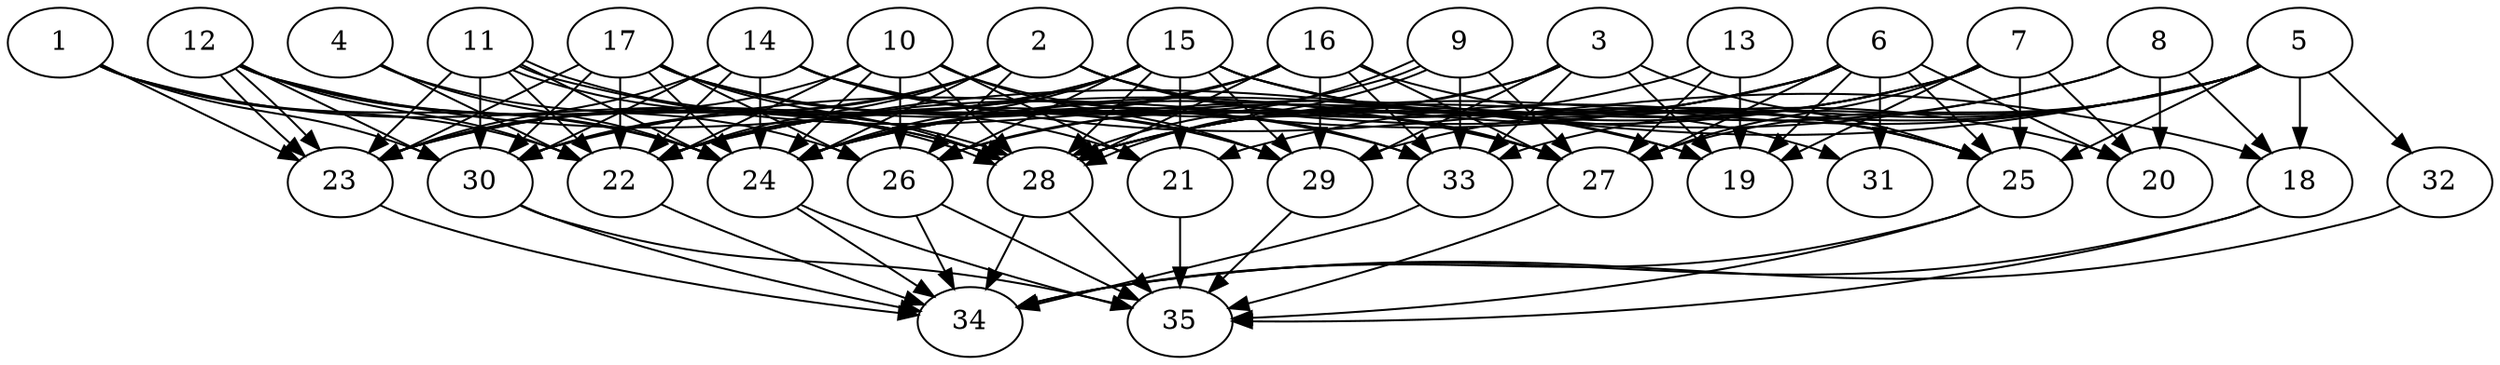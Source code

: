 // DAG automatically generated by daggen at Tue Aug  6 16:28:02 2019
// ./daggen --dot -n 35 --ccr 0.3 --fat 0.7 --regular 0.5 --density 0.8 --mindata 5242880 --maxdata 52428800 
digraph G {
  1 [size="112240640", alpha="0.07", expect_size="33672192"] 
  1 -> 22 [size ="33672192"]
  1 -> 23 [size ="33672192"]
  1 -> 24 [size ="33672192"]
  1 -> 28 [size ="33672192"]
  1 -> 30 [size ="33672192"]
  2 [size="168519680", alpha="0.05", expect_size="50555904"] 
  2 -> 19 [size ="50555904"]
  2 -> 22 [size ="50555904"]
  2 -> 23 [size ="50555904"]
  2 -> 24 [size ="50555904"]
  2 -> 25 [size ="50555904"]
  2 -> 26 [size ="50555904"]
  2 -> 27 [size ="50555904"]
  2 -> 30 [size ="50555904"]
  3 [size="73011200", alpha="0.19", expect_size="21903360"] 
  3 -> 19 [size ="21903360"]
  3 -> 22 [size ="21903360"]
  3 -> 25 [size ="21903360"]
  3 -> 26 [size ="21903360"]
  3 -> 29 [size ="21903360"]
  3 -> 33 [size ="21903360"]
  4 [size="136864427", alpha="0.06", expect_size="41059328"] 
  4 -> 22 [size ="41059328"]
  4 -> 24 [size ="41059328"]
  4 -> 26 [size ="41059328"]
  5 [size="130891093", alpha="0.14", expect_size="39267328"] 
  5 -> 18 [size ="39267328"]
  5 -> 21 [size ="39267328"]
  5 -> 22 [size ="39267328"]
  5 -> 25 [size ="39267328"]
  5 -> 27 [size ="39267328"]
  5 -> 28 [size ="39267328"]
  5 -> 29 [size ="39267328"]
  5 -> 32 [size ="39267328"]
  5 -> 33 [size ="39267328"]
  6 [size="26555733", alpha="0.09", expect_size="7966720"] 
  6 -> 19 [size ="7966720"]
  6 -> 20 [size ="7966720"]
  6 -> 22 [size ="7966720"]
  6 -> 25 [size ="7966720"]
  6 -> 27 [size ="7966720"]
  6 -> 28 [size ="7966720"]
  6 -> 30 [size ="7966720"]
  6 -> 31 [size ="7966720"]
  7 [size="99689813", alpha="0.06", expect_size="29906944"] 
  7 -> 19 [size ="29906944"]
  7 -> 20 [size ="29906944"]
  7 -> 24 [size ="29906944"]
  7 -> 25 [size ="29906944"]
  7 -> 26 [size ="29906944"]
  7 -> 27 [size ="29906944"]
  7 -> 28 [size ="29906944"]
  8 [size="150316373", alpha="0.14", expect_size="45094912"] 
  8 -> 18 [size ="45094912"]
  8 -> 20 [size ="45094912"]
  8 -> 24 [size ="45094912"]
  8 -> 28 [size ="45094912"]
  9 [size="165259947", alpha="0.18", expect_size="49577984"] 
  9 -> 24 [size ="49577984"]
  9 -> 27 [size ="49577984"]
  9 -> 28 [size ="49577984"]
  9 -> 28 [size ="49577984"]
  9 -> 33 [size ="49577984"]
  10 [size="45424640", alpha="0.15", expect_size="13627392"] 
  10 -> 21 [size ="13627392"]
  10 -> 22 [size ="13627392"]
  10 -> 23 [size ="13627392"]
  10 -> 24 [size ="13627392"]
  10 -> 26 [size ="13627392"]
  10 -> 28 [size ="13627392"]
  10 -> 29 [size ="13627392"]
  10 -> 33 [size ="13627392"]
  11 [size="167536640", alpha="0.10", expect_size="50260992"] 
  11 -> 19 [size ="50260992"]
  11 -> 22 [size ="50260992"]
  11 -> 23 [size ="50260992"]
  11 -> 24 [size ="50260992"]
  11 -> 28 [size ="50260992"]
  11 -> 28 [size ="50260992"]
  11 -> 30 [size ="50260992"]
  12 [size="66160640", alpha="0.03", expect_size="19848192"] 
  12 -> 22 [size ="19848192"]
  12 -> 23 [size ="19848192"]
  12 -> 23 [size ="19848192"]
  12 -> 24 [size ="19848192"]
  12 -> 27 [size ="19848192"]
  12 -> 28 [size ="19848192"]
  12 -> 30 [size ="19848192"]
  13 [size="105260373", alpha="0.09", expect_size="31578112"] 
  13 -> 19 [size ="31578112"]
  13 -> 24 [size ="31578112"]
  13 -> 27 [size ="31578112"]
  14 [size="97020587", alpha="0.03", expect_size="29106176"] 
  14 -> 18 [size ="29106176"]
  14 -> 22 [size ="29106176"]
  14 -> 23 [size ="29106176"]
  14 -> 24 [size ="29106176"]
  14 -> 27 [size ="29106176"]
  14 -> 29 [size ="29106176"]
  14 -> 30 [size ="29106176"]
  15 [size="140677120", alpha="0.13", expect_size="42203136"] 
  15 -> 20 [size ="42203136"]
  15 -> 21 [size ="42203136"]
  15 -> 22 [size ="42203136"]
  15 -> 23 [size ="42203136"]
  15 -> 24 [size ="42203136"]
  15 -> 25 [size ="42203136"]
  15 -> 26 [size ="42203136"]
  15 -> 28 [size ="42203136"]
  15 -> 29 [size ="42203136"]
  15 -> 30 [size ="42203136"]
  15 -> 31 [size ="42203136"]
  16 [size="91060907", alpha="0.17", expect_size="27318272"] 
  16 -> 22 [size ="27318272"]
  16 -> 23 [size ="27318272"]
  16 -> 24 [size ="27318272"]
  16 -> 25 [size ="27318272"]
  16 -> 27 [size ="27318272"]
  16 -> 28 [size ="27318272"]
  16 -> 29 [size ="27318272"]
  16 -> 33 [size ="27318272"]
  17 [size="160174080", alpha="0.11", expect_size="48052224"] 
  17 -> 21 [size ="48052224"]
  17 -> 22 [size ="48052224"]
  17 -> 23 [size ="48052224"]
  17 -> 24 [size ="48052224"]
  17 -> 26 [size ="48052224"]
  17 -> 28 [size ="48052224"]
  17 -> 29 [size ="48052224"]
  17 -> 30 [size ="48052224"]
  17 -> 33 [size ="48052224"]
  18 [size="53882880", alpha="0.11", expect_size="16164864"] 
  18 -> 34 [size ="16164864"]
  18 -> 35 [size ="16164864"]
  19 [size="167806293", alpha="0.07", expect_size="50341888"] 
  20 [size="149609813", alpha="0.02", expect_size="44882944"] 
  21 [size="111844693", alpha="0.09", expect_size="33553408"] 
  21 -> 35 [size ="33553408"]
  22 [size="35693227", alpha="0.16", expect_size="10707968"] 
  22 -> 34 [size ="10707968"]
  23 [size="56483840", alpha="0.09", expect_size="16945152"] 
  23 -> 34 [size ="16945152"]
  24 [size="126293333", alpha="0.18", expect_size="37888000"] 
  24 -> 34 [size ="37888000"]
  24 -> 35 [size ="37888000"]
  25 [size="151811413", alpha="0.01", expect_size="45543424"] 
  25 -> 34 [size ="45543424"]
  25 -> 35 [size ="45543424"]
  26 [size="93842773", alpha="0.06", expect_size="28152832"] 
  26 -> 34 [size ="28152832"]
  26 -> 35 [size ="28152832"]
  27 [size="69935787", alpha="0.00", expect_size="20980736"] 
  27 -> 35 [size ="20980736"]
  28 [size="156798293", alpha="0.12", expect_size="47039488"] 
  28 -> 34 [size ="47039488"]
  28 -> 35 [size ="47039488"]
  29 [size="84807680", alpha="0.03", expect_size="25442304"] 
  29 -> 35 [size ="25442304"]
  30 [size="136171520", alpha="0.17", expect_size="40851456"] 
  30 -> 34 [size ="40851456"]
  30 -> 35 [size ="40851456"]
  31 [size="150405120", alpha="0.10", expect_size="45121536"] 
  32 [size="64983040", alpha="0.09", expect_size="19494912"] 
  32 -> 34 [size ="19494912"]
  33 [size="30952107", alpha="0.20", expect_size="9285632"] 
  33 -> 34 [size ="9285632"]
  34 [size="103854080", alpha="0.00", expect_size="31156224"] 
  35 [size="88500907", alpha="0.16", expect_size="26550272"] 
}
